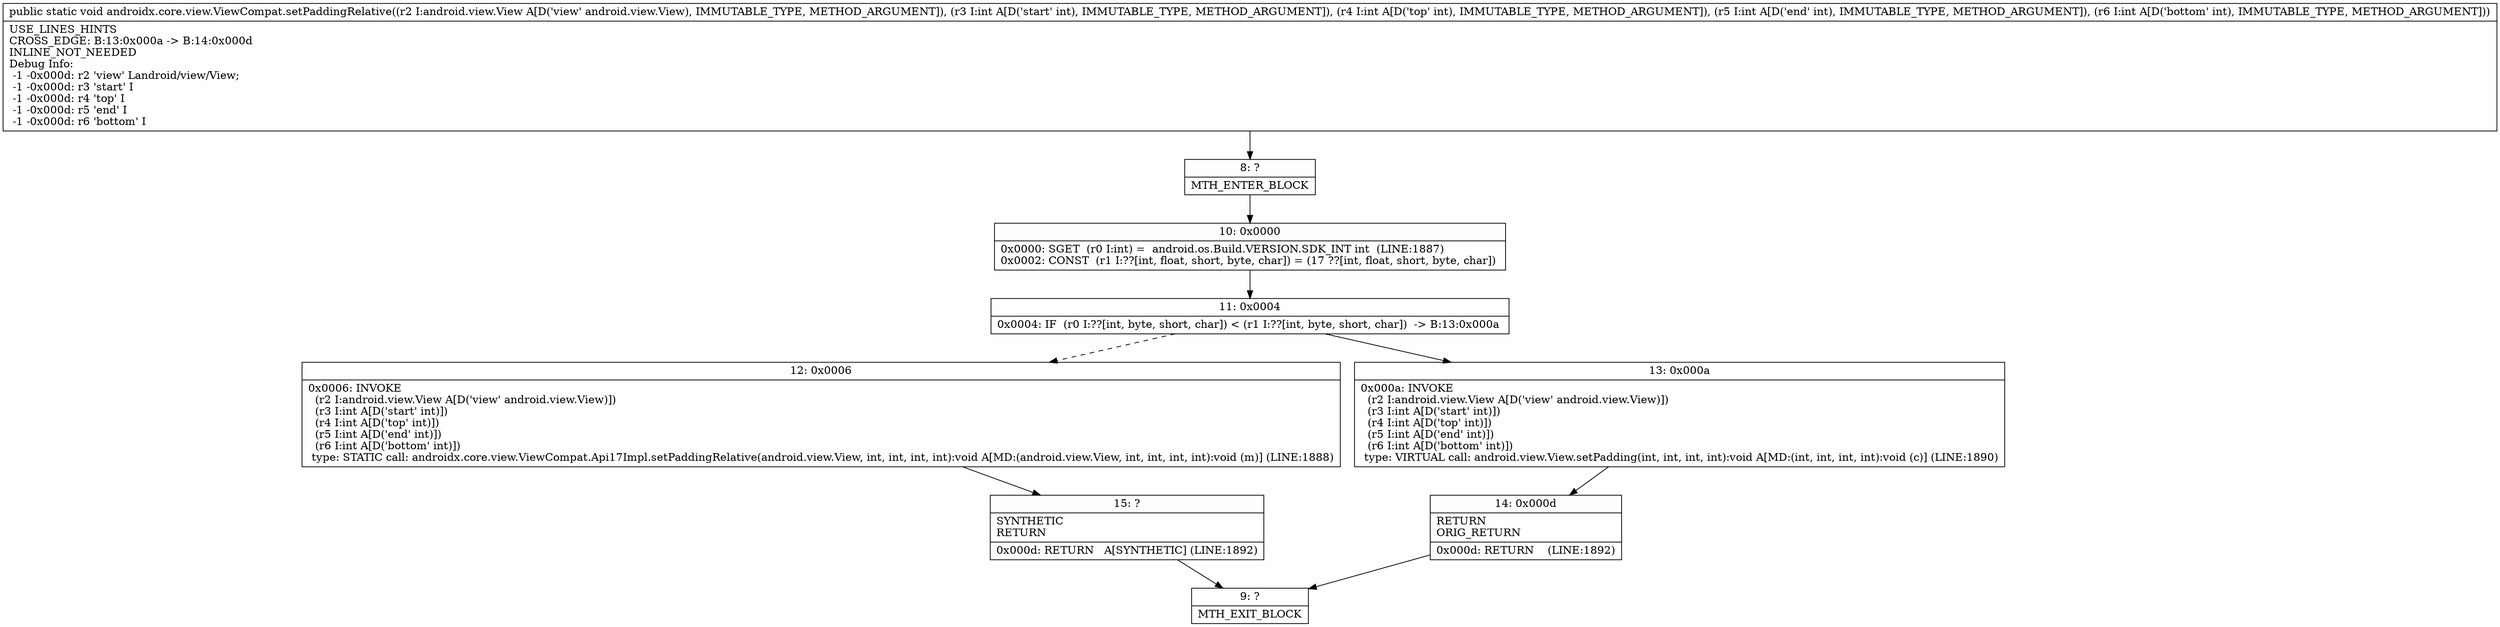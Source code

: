 digraph "CFG forandroidx.core.view.ViewCompat.setPaddingRelative(Landroid\/view\/View;IIII)V" {
Node_8 [shape=record,label="{8\:\ ?|MTH_ENTER_BLOCK\l}"];
Node_10 [shape=record,label="{10\:\ 0x0000|0x0000: SGET  (r0 I:int) =  android.os.Build.VERSION.SDK_INT int  (LINE:1887)\l0x0002: CONST  (r1 I:??[int, float, short, byte, char]) = (17 ??[int, float, short, byte, char]) \l}"];
Node_11 [shape=record,label="{11\:\ 0x0004|0x0004: IF  (r0 I:??[int, byte, short, char]) \< (r1 I:??[int, byte, short, char])  \-\> B:13:0x000a \l}"];
Node_12 [shape=record,label="{12\:\ 0x0006|0x0006: INVOKE  \l  (r2 I:android.view.View A[D('view' android.view.View)])\l  (r3 I:int A[D('start' int)])\l  (r4 I:int A[D('top' int)])\l  (r5 I:int A[D('end' int)])\l  (r6 I:int A[D('bottom' int)])\l type: STATIC call: androidx.core.view.ViewCompat.Api17Impl.setPaddingRelative(android.view.View, int, int, int, int):void A[MD:(android.view.View, int, int, int, int):void (m)] (LINE:1888)\l}"];
Node_15 [shape=record,label="{15\:\ ?|SYNTHETIC\lRETURN\l|0x000d: RETURN   A[SYNTHETIC] (LINE:1892)\l}"];
Node_9 [shape=record,label="{9\:\ ?|MTH_EXIT_BLOCK\l}"];
Node_13 [shape=record,label="{13\:\ 0x000a|0x000a: INVOKE  \l  (r2 I:android.view.View A[D('view' android.view.View)])\l  (r3 I:int A[D('start' int)])\l  (r4 I:int A[D('top' int)])\l  (r5 I:int A[D('end' int)])\l  (r6 I:int A[D('bottom' int)])\l type: VIRTUAL call: android.view.View.setPadding(int, int, int, int):void A[MD:(int, int, int, int):void (c)] (LINE:1890)\l}"];
Node_14 [shape=record,label="{14\:\ 0x000d|RETURN\lORIG_RETURN\l|0x000d: RETURN    (LINE:1892)\l}"];
MethodNode[shape=record,label="{public static void androidx.core.view.ViewCompat.setPaddingRelative((r2 I:android.view.View A[D('view' android.view.View), IMMUTABLE_TYPE, METHOD_ARGUMENT]), (r3 I:int A[D('start' int), IMMUTABLE_TYPE, METHOD_ARGUMENT]), (r4 I:int A[D('top' int), IMMUTABLE_TYPE, METHOD_ARGUMENT]), (r5 I:int A[D('end' int), IMMUTABLE_TYPE, METHOD_ARGUMENT]), (r6 I:int A[D('bottom' int), IMMUTABLE_TYPE, METHOD_ARGUMENT]))  | USE_LINES_HINTS\lCROSS_EDGE: B:13:0x000a \-\> B:14:0x000d\lINLINE_NOT_NEEDED\lDebug Info:\l  \-1 \-0x000d: r2 'view' Landroid\/view\/View;\l  \-1 \-0x000d: r3 'start' I\l  \-1 \-0x000d: r4 'top' I\l  \-1 \-0x000d: r5 'end' I\l  \-1 \-0x000d: r6 'bottom' I\l}"];
MethodNode -> Node_8;Node_8 -> Node_10;
Node_10 -> Node_11;
Node_11 -> Node_12[style=dashed];
Node_11 -> Node_13;
Node_12 -> Node_15;
Node_15 -> Node_9;
Node_13 -> Node_14;
Node_14 -> Node_9;
}

